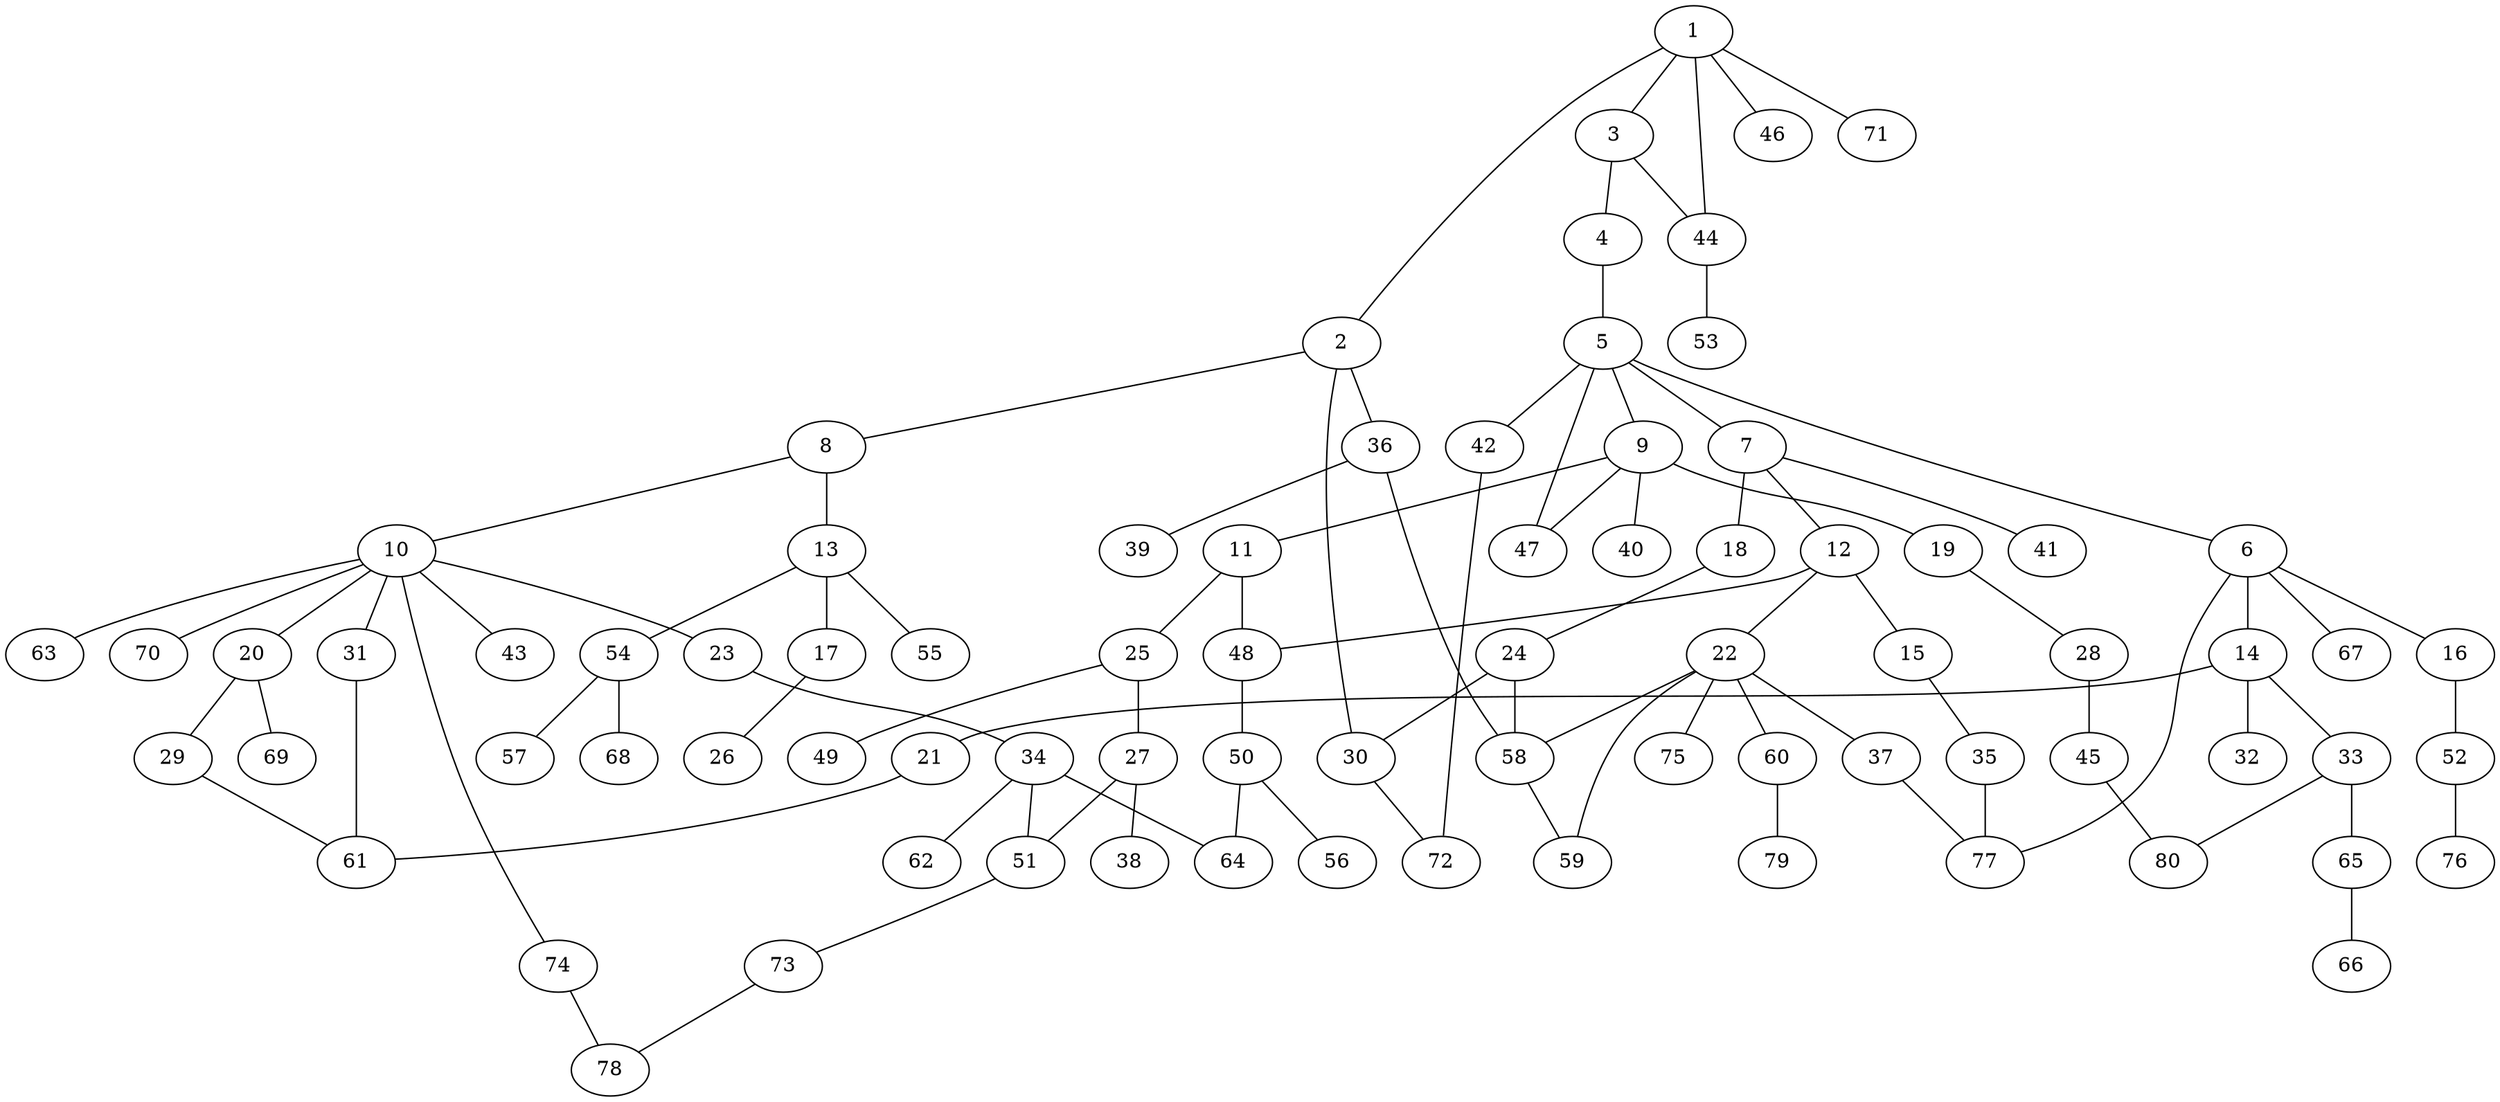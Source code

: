 graph graphname {1--2
1--3
1--44
1--46
1--71
2--8
2--30
2--36
3--4
3--44
4--5
5--6
5--7
5--9
5--42
5--47
6--14
6--16
6--67
6--77
7--12
7--18
7--41
8--10
8--13
9--11
9--19
9--40
9--47
10--20
10--23
10--31
10--43
10--63
10--70
10--74
11--25
11--48
12--15
12--22
12--48
13--17
13--54
13--55
14--21
14--32
14--33
15--35
16--52
17--26
18--24
19--28
20--29
20--69
21--61
22--37
22--58
22--59
22--60
22--75
23--34
24--30
24--58
25--27
25--49
27--38
27--51
28--45
29--61
30--72
31--61
33--65
33--80
34--51
34--62
34--64
35--77
36--39
36--58
37--77
42--72
44--53
45--80
48--50
50--56
50--64
51--73
52--76
54--57
54--68
58--59
60--79
65--66
73--78
74--78
}